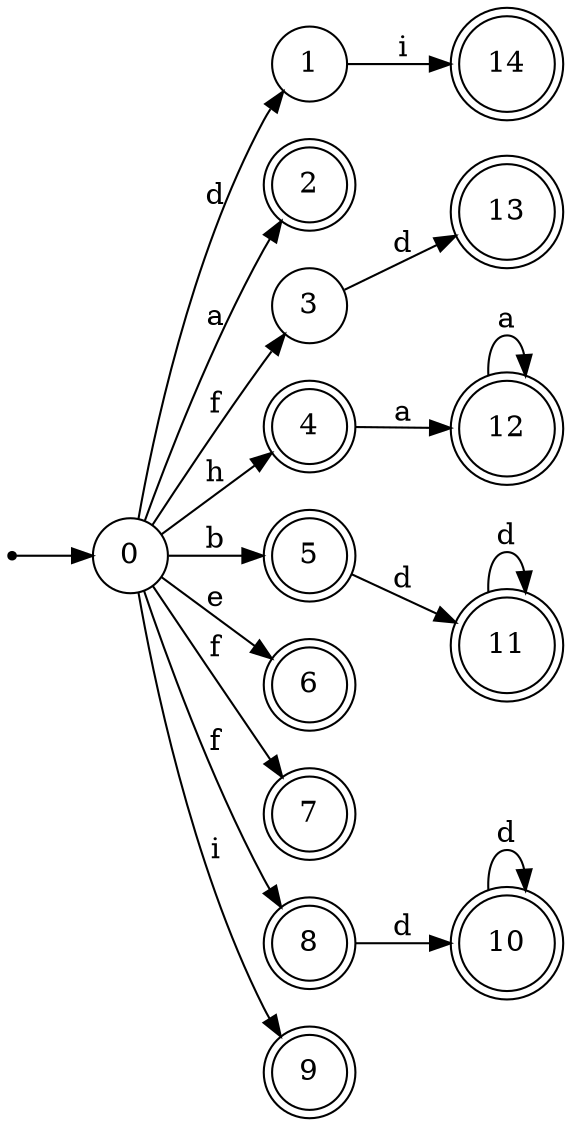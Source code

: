 digraph finite_state_machine {
rankdir=LR;
size="20,20";
node [shape = point]; "dummy0"
node [shape = circle]; "0";
"dummy0" -> "0";
node [shape = circle]; "1";
node [shape = doublecircle]; "2";node [shape = circle]; "3";
node [shape = doublecircle]; "4";node [shape = doublecircle]; "5";node [shape = doublecircle]; "6";node [shape = doublecircle]; "7";node [shape = doublecircle]; "8";node [shape = doublecircle]; "9";node [shape = doublecircle]; "10";node [shape = doublecircle]; "11";node [shape = doublecircle]; "12";node [shape = doublecircle]; "13";node [shape = doublecircle]; "14";"0" -> "1" [label = "d"];
 "0" -> "2" [label = "a"];
 "0" -> "8" [label = "f"];
 "0" -> "3" [label = "f"];
 "0" -> "7" [label = "f"];
 "0" -> "4" [label = "h"];
 "0" -> "5" [label = "b"];
 "0" -> "6" [label = "e"];
 "0" -> "9" [label = "i"];
 "8" -> "10" [label = "d"];
 "10" -> "10" [label = "d"];
 "5" -> "11" [label = "d"];
 "11" -> "11" [label = "d"];
 "4" -> "12" [label = "a"];
 "12" -> "12" [label = "a"];
 "3" -> "13" [label = "d"];
 "1" -> "14" [label = "i"];
 }

